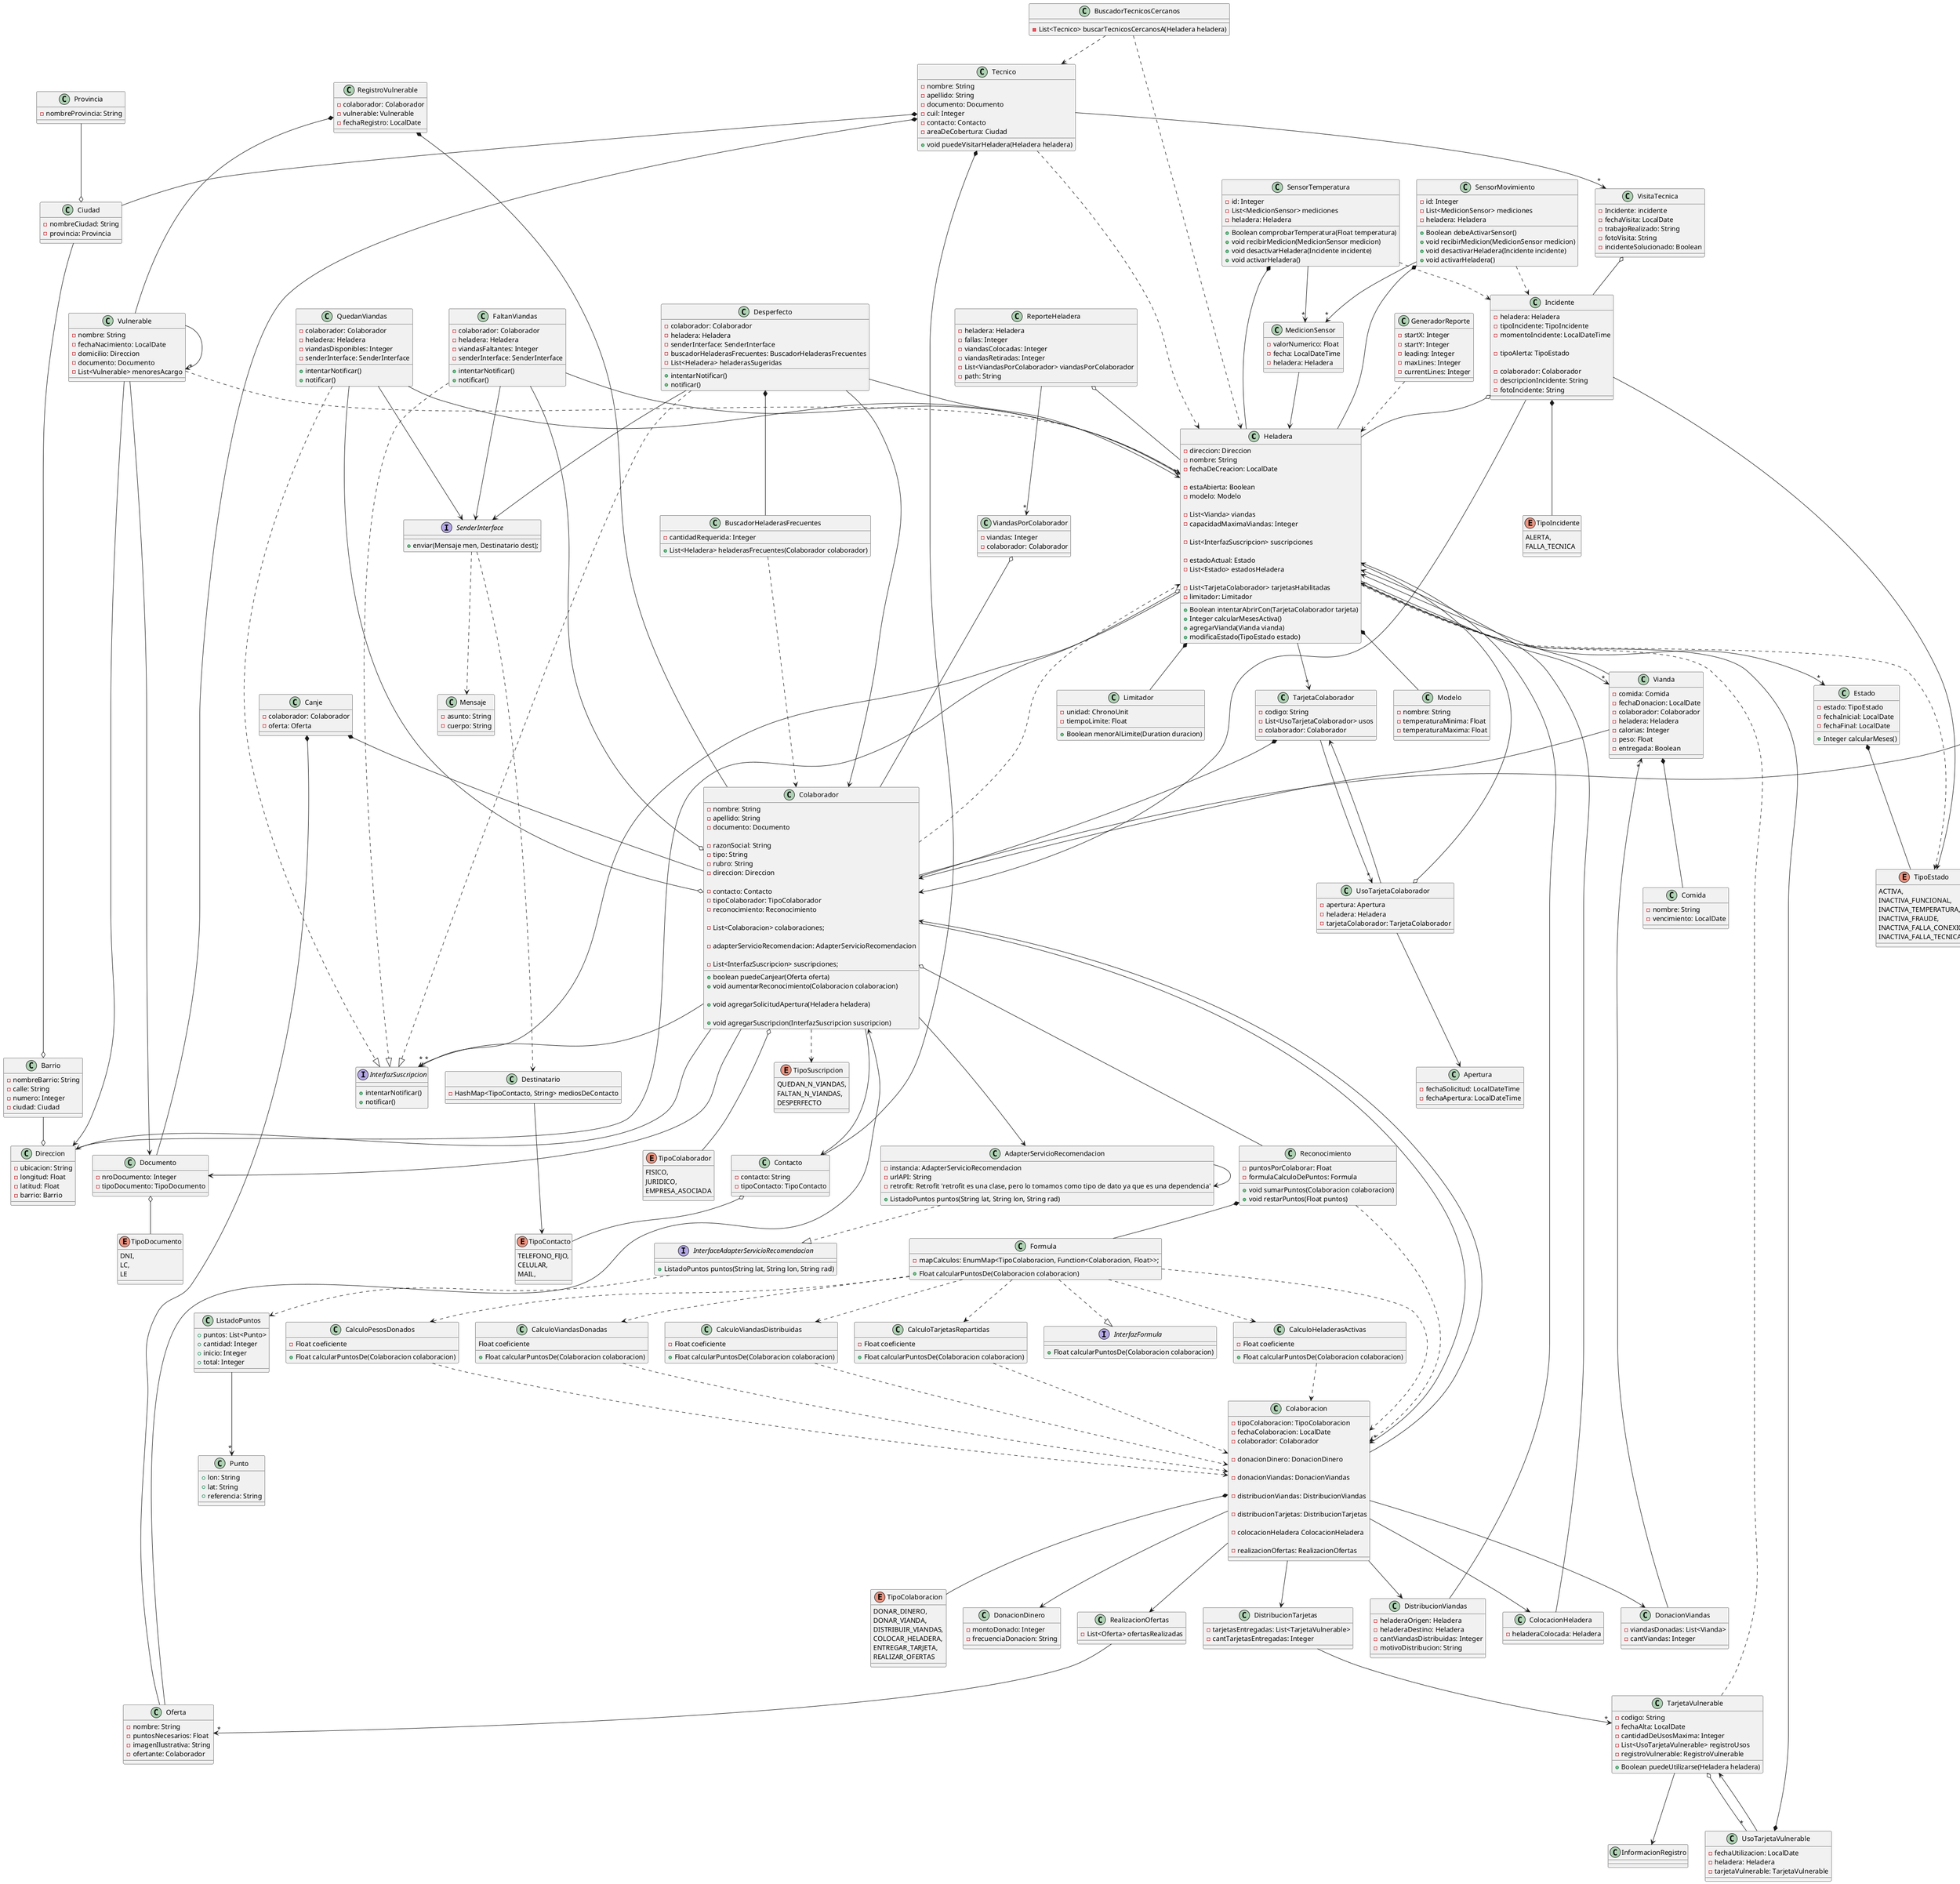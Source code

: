 @startuml
'========================================== Clases de la entrega 1 ============================================='

class Heladera {
    -direccion: Direccion
    -nombre: String
    -fechaDeCreacion: LocalDate

    -estaAbierta: Boolean
    -modelo: Modelo

    -List<Vianda> viandas
    -capacidadMaximaViandas: Integer

    -List<InterfazSuscripcion> suscripciones

    -estadoActual: Estado
    -List<Estado> estadosHeladera

    -List<TarjetaColaborador> tarjetasHabilitadas
    -limitador: Limitador

    +Boolean intentarAbrirCon(TarjetaColaborador tarjeta)
    +Integer calcularMesesActiva()
    +agregarVianda(Vianda vianda)
    +modificaEstado(TipoEstado estado)
}

class Direccion {
    -ubicacion: String
    -longitud: Float
    -latitud: Float
    -barrio: Barrio
}

class Barrio {
    -nombreBarrio: String
    -calle: String
    -numero: Integer
    -ciudad: Ciudad
}

class Ciudad {
    -nombreCiudad: String
    -provincia: Provincia
}

class Provincia {
    -nombreProvincia: String
}

class Vianda {
    -comida: Comida
    -fechaDonacion: LocalDate
    -colaborador: Colaborador
    -heladera: Heladera
    -calorias: Integer
    -peso: Float
    -entregada: Boolean
}

class Comida {
    -nombre: String
    -vencimiento: LocalDate
}

class Vulnerable {
    -nombre: String
    -fechaNacimiento: LocalDate
    -domicilio: Direccion
    -documento: Documento
    -List<Vulnerable> menoresAcargo
}

class Colaborador{
    'De Persona Fisica'
    -nombre: String
    -apellido: String
    -documento: Documento

    'De Persona Juridica'
    -razonSocial: String
    -tipo: String
    -rubro: String
    -direccion: Direccion

    -contacto: Contacto
    -tipoColaborador: TipoColaborador
    -reconocimiento: Reconocimiento

    -List<Colaboracion> colaboraciones;

    -adapterServicioRecomendacion: AdapterServicioRecomendacion

    -List<InterfazSuscripcion> suscripciones;

    +boolean puedeCanjear(Oferta oferta)
    +void aumentarReconocimiento(Colaboracion colaboracion)

    +void agregarSolicitudApertura(Heladera heladera)

    +void agregarSuscripcion(InterfazSuscripcion suscripcion)
}

enum TipoColaborador {
    FISICO,
    JURIDICO,
    EMPRESA_ASOCIADA
}

class Formulario {
    -List<Pregunta> preguntas
}

class RespuestaFormulario {
    -nombre: String
    -descripcion: String
    -List<Respuesta> respuestas
    -formulario: Formulario
    -colaborador: Colaborador
}

class Pregunta {
    -pregunta: String
    -esOpcional: Boolean
    -List<Opcion> opciones
    -tipoDeSuRespuesta: TipoPregunta
}

class Respuesta {
    -pregunta: Pregunta
    -tipoRespuesta: TipoPregunta
    -respuestaTextoLibre: String
    -List<Opcion> opciones
    -respuestaSingleChoice: Opcion
}

class Opcion {
    -opcion: String
}

enum TipoPregunta {
    MULTIPLE_CHOICE,
    SINGLE_CHOICE,
    TEXTO_LIBRE
}

class Colaboracion {
    -tipoColaboracion: TipoColaboracion
    -fechaColaboracion: LocalDate
    -colaborador: Colaborador

    -donacionDinero: DonacionDinero

    -donacionViandas: DonacionViandas

    -distribucionViandas: DistribucionViandas

    -distribucionTarjetas: DistribucionTarjetas

    -colocacionHeladera ColocacionHeladera

    -realizacionOfertas: RealizacionOfertas
}

enum TipoColaboracion {
    DONAR_DINERO,
    DONAR_VIANDA,
    DISTRIBUIR_VIANDAS,
    COLOCAR_HELADERA,
    ENTREGAR_TARJETA,
    REALIZAR_OFERTAS
}

class DonacionDinero {
    -montoDonado: Integer
    -frecuenciaDonacion: String
}

class DonacionViandas {
    -viandasDonadas: List<Vianda>
    -cantViandas: Integer
}

class DistribucionViandas {
    -heladeraOrigen: Heladera
    -heladeraDestino: Heladera
    -cantViandasDistribuidas: Integer
    -motivoDistribucion: String
}

class DistribucionTarjetas {
    -tarjetasEntregadas: List<TarjetaVulnerable>
    -cantTarjetasEntregadas: Integer
}

class ColocacionHeladera {
    -heladeraColocada: Heladera
}

class RealizacionOfertas {
    -List<Oferta> ofertasRealizadas
}

'========================================== Clases de la entrega 2 ============================================='

class Modelo{
    -nombre: String
    -temperaturaMinima: Float
    -temperaturaMaxima: Float
}

class SensorTemperatura{
    -id: Integer
    -List<MedicionSensor> mediciones
    -heladera: Heladera

    +Boolean comprobarTemperatura(Float temperatura)
    +void recibirMedicion(MedicionSensor medicion)
    +void desactivarHeladera(Incidente incidente)
    +void activarHeladera()
}

class MedicionSensor{
    -valorNumerico: Float
    -fecha: LocalDateTime
    -heladera: Heladera
}

class SensorMovimiento {
    -id: Integer
    -List<MedicionSensor> mediciones
    -heladera: Heladera

    +Boolean debeActivarSensor()
    +void recibirMedicion(MedicionSensor medicion)
    +void desactivarHeladera(Incidente incidente)
    +void activarHeladera()
}

class Reconocimiento {
    -puntosPorColaborar: Float
    -formulaCalculoDePuntos: Formula

    +void sumarPuntos(Colaboracion colaboracion)
    +void restarPuntos(Float puntos)
}

interface InterfazFormula {
    +Float calcularPuntosDe(Colaboracion colaboracion)
}

class Formula {
    -mapCalculos: EnumMap<TipoColaboracion, Function<Colaboracion, Float>>;

    +Float calcularPuntosDe(Colaboracion colaboracion)
}

class CalculoPesosDonados {
    -Float coeficiente

    +Float calcularPuntosDe(Colaboracion colaboracion)
}

class CalculoViandasDonadas {
    Float coeficiente

    +Float calcularPuntosDe(Colaboracion colaboracion)
}

class CalculoViandasDistribuidas {
    -Float coeficiente

    +Float calcularPuntosDe(Colaboracion colaboracion)
}

class CalculoTarjetasRepartidas {
    -Float coeficiente

    +Float calcularPuntosDe(Colaboracion colaboracion)
}

class CalculoHeladerasActivas {
    -Float coeficiente

    +Float calcularPuntosDe(Colaboracion colaboracion)
}

class TarjetaVulnerable {
    -codigo: String
    -fechaAlta: LocalDate
    -cantidadDeUsosMaxima: Integer
    -List<UsoTarjetaVulnerable> registroUsos
    -registroVulnerable: RegistroVulnerable

    +Boolean puedeUtilizarse(Heladera heladera)
}

class UsoTarjetaVulnerable {
    -fechaUtilizacion: LocalDate
    -heladera: Heladera
    -tarjetaVulnerable: TarjetaVulnerable
}

class RegistroVulnerable {
    -colaborador: Colaborador
    -vulnerable: Vulnerable
    -fechaRegistro: LocalDate
}

class Tecnico {
    -nombre: String
    -apellido: String
    -documento: Documento
    -cuil: Integer
    -contacto: Contacto
    -areaDeCobertura: Ciudad

    +void puedeVisitarHeladera(Heladera heladera)
}

enum TipoDocumento {
    DNI,
    LC,
    LE
}

class Oferta {
    -nombre: String
    -puntosNecesarios: Float
    -imagenIlustrativa: String
    -ofertante: Colaborador
}

class Canje {
    -colaborador: Colaborador
    -oferta: Oferta
}

class Documento {
    -nroDocumento: Integer
    -tipoDocumento: TipoDocumento
}

class Contacto {
    -contacto: String
    -tipoContacto: TipoContacto
}

enum TipoContacto {
    TELEFONO_FIJO,
    CELULAR,
    MAIL,
}

interface InterfaceAdapterServicioRecomendacion {
    +ListadoPuntos puntos(String lat, String lon, String rad)
}

class AdapterServicioRecomendacion{
    -instancia: AdapterServicioRecomendacion
    -urlAPI: String
    -retrofit: Retrofit 'retrofit es una clase, pero lo tomamos como tipo de dato ya que es una dependencia'

    +ListadoPuntos puntos(String lat, String lon, String rad)
}

class ListadoPuntos {
    +puntos: List<Punto>
    +cantidad: Integer
    +inicio: Integer
    +total: Integer
}

class Punto {
    +lon: String
    +lat: String
    +referencia: String
}

class Estado{
    -estado: TipoEstado
    -fechaInicial: LocalDate
    -fechaFinal: LocalDate

    +Integer calcularMeses()
}

enum TipoEstado{
    ACTIVA,
    INACTIVA_FUNCIONAL,
    INACTIVA_TEMPERATURA,
    INACTIVA_FRAUDE,
    INACTIVA_FALLA_CONEXION
    INACTIVA_FALLA_TECNICA
}

'========================================== Clases de la entrega 3 ============================================='

class TarjetaColaborador {
    -codigo: String
    -List<UsoTarjetaColaborador> usos
    -colaborador: Colaborador
}

class UsoTarjetaColaborador {
    -apertura: Apertura
    -heladera: Heladera
    -tarjetaColaborador: TarjetaColaborador
}

class Apertura {
    -fechaSolicitud: LocalDateTime
    -fechaApertura: LocalDateTime
}

class Limitador {
    -unidad: ChronoUnit
    -tiempoLimite: Float

    +Boolean menorAlLimite(Duration duracion)
}

class Incidente {
    -heladera: Heladera
    -tipoIncidente: TipoIncidente
    -momentoIncidente: LocalDateTime

    'Alerta'
    -tipoAlerta: TipoEstado

    'Falla Tecnica'
    -colaborador: Colaborador
    -descripcionIncidente: String
    -fotoIncidente: String
}

enum TipoIncidente {
    ALERTA,
    FALLA_TECNICA
}

class VisitaTecnica {
    -Incidente: incidente
    -fechaVisita: LocalDate
    -trabajoRealizado: String
    -fotoVisita: String
    -incidenteSolucionado: Boolean
}

interface InterfazSuscripcion {
    +intentarNotificar()
    +notificar()
}

enum TipoSuscripcion {
    QUEDAN_N_VIANDAS,
    FALTAN_N_VIANDAS,
    DESPERFECTO
}

class QuedanViandas {
    -colaborador: Colaborador
    -heladera: Heladera
    -viandasDisponibles: Integer
    -senderInterface: SenderInterface

    +intentarNotificar()
    +notificar()
}

class FaltanViandas {
    -colaborador: Colaborador
    -heladera: Heladera
    -viandasFaltantes: Integer
    -senderInterface: SenderInterface

    +intentarNotificar()
    +notificar()
}

class Desperfecto {
    -colaborador: Colaborador
    -heladera: Heladera
    -senderInterface: SenderInterface
    -buscadorHeladerasFrecuentes: BuscadorHeladerasFrecuentes
    -List<Heladera> heladerasSugeridas

    +intentarNotificar()
    +notificar()
}

class GeneradorReporte {
    -startX: Integer
    -startY: Integer
    -leading: Integer
    -maxLines: Integer
    -currentLines: Integer
}

class ReporteHeladera {
    -heladera: Heladera
    -fallas: Integer
    -viandasColocadas: Integer
    -viandasRetiradas: Integer
    -List<ViandasPorColaborador> viandasPorColaborador
    -path: String
}

class ViandasPorColaborador {
    -viandas: Integer
    -colaborador: Colaborador
}

interface SenderInterface {
    +enviar(Mensaje men, Destinatario dest);
}

class Mensaje {
    -asunto: String
    -cuerpo: String
}

class Destinatario {
    -HashMap<TipoContacto, String> mediosDeContacto
}

class BuscadorTecnicosCercanos {
    -List<Tecnico> buscarTecnicosCercanosA(Heladera heladera)
}

class BuscadorHeladerasFrecuentes {
    -cantidadRequerida: Integer

    +List<Heladera> heladerasFrecuentes(Colaborador colaborador)
}

'================================================== Relaciones ================================================'

'DIRECCIONES'
Barrio --o Direccion
Provincia --o Ciudad
Ciudad --o Barrio

'HELADERA'
Heladera o-- Direccion
Heladera -->"*" Vianda
Heladera *-- Modelo
Heladera -->"*" InterfazSuscripcion
Heladera -->"*" Estado
Heladera ..> TipoEstado
Heladera *-- Limitador
Heladera -->"*" TarjetaColaborador

'VIANDA'
Vianda *-- Comida
Vianda --> Colaborador
Vianda --> Heladera

'SENSORES'
SensorMovimiento *-- Heladera
SensorTemperatura *-- Heladera
SensorTemperatura -->"*"MedicionSensor
SensorMovimiento -->"*"MedicionSensor
SensorMovimiento ..> Incidente
SensorTemperatura ..> Incidente
MedicionSensor --> Heladera

'COLABORADOR'
Colaborador ---> Documento
Colaborador ---> Direccion
Colaborador ---> Contacto
Colaborador o--- TipoColaborador
Colaborador o--- Reconocimiento
Colaborador ---> AdapterServicioRecomendacion
Colaborador ..> Heladera
Colaborador ..> TipoSuscripcion
Colaborador -->"*" InterfazSuscripcion
Colaborador -->"*" Colaboracion

'DOCUMENTO'
Documento o-- TipoDocumento

'CONTACTO'
Contacto o-- TipoContacto

'SERVICIO RECOMENDACION'
AdapterServicioRecomendacion --> AdapterServicioRecomendacion
AdapterServicioRecomendacion ..|> InterfaceAdapterServicioRecomendacion
InterfaceAdapterServicioRecomendacion ..> ListadoPuntos
ListadoPuntos -->"*" Punto

'RECONOCIMIENTO'
Reconocimiento *-- Formula
Reconocimiento ..> Colaboracion

'FORMULA'
Formula ..|> InterfazFormula
Formula ..> Colaboracion
Formula ..> CalculoPesosDonados
Formula ..> CalculoViandasDonadas
Formula ..> CalculoTarjetasRepartidas
Formula ..> CalculoHeladerasActivas
Formula ..> CalculoViandasDistribuidas

'RESPUESTA FORMULARIO'
RespuestaFormulario o--"*" Respuesta
RespuestaFormulario *-- Formulario
RespuestaFormulario *-- Colaborador

'FORMULARIO'
Formulario o--"*" Pregunta

'PREGUNTA'
Pregunta -->"*" Opcion
Pregunta *-- TipoPregunta

'RESPUESTA'
Respuesta o-- Pregunta
Respuesta *-- TipoPregunta
Respuesta -->"*" Opcion

'COLABORACION'
Colaboracion *-- TipoColaboracion
Colaboracion --> DonacionViandas
Colaboracion --> DistribucionViandas
Colaboracion --> DistribucionTarjetas
Colaboracion --> RealizacionOfertas
Colaboracion --> ColocacionHeladera
Colaboracion --> DonacionDinero
Colaboracion --> Colaborador

DonacionViandas -->"*" Vianda
DistribucionViandas --> Heladera
DistribucionTarjetas -->"*" TarjetaVulnerable
RealizacionOfertas -->"*" Oferta
Oferta --> Colaborador
ColocacionHeladera --> Heladera

'TARJETA'
TarjetaVulnerable o---"*" UsoTarjetaVulnerable
TarjetaVulnerable ---> InformacionRegistro
TarjetaVulnerable ...> Heladera

'USO TARJETA VULNERABLE'
UsoTarjetaVulnerable *--- Heladera
UsoTarjetaVulnerable --> TarjetaVulnerable

'INFORMACION REGISTRO'
RegistroVulnerable *--- Colaborador
RegistroVulnerable *--- Vulnerable

'VULNERABLE'
Vulnerable ---> Direccion
Vulnerable ---> Documento
Vulnerable --->"*" Vulnerable
Vulnerable ..> Heladera

'TECNICO'
Tecnico *- Documento
Tecnico *-- Contacto
Tecnico *-- Ciudad
Tecnico -->"*" VisitaTecnica
Tecnico ..> Heladera

'CANJE'
Canje *-- Colaborador
Canje *-- Oferta

'CALCULOS'
CalculoPesosDonados ..> Colaboracion
CalculoViandasDonadas ..> Colaboracion
CalculoTarjetasRepartidas ..> Colaboracion
CalculoHeladerasActivas ..> Colaboracion
CalculoViandasDistribuidas ..> Colaboracion

'ESTADO'
Estado *-- TipoEstado

'TARJETA DEL COLABORADOR'
TarjetaColaborador -->"*" UsoTarjetaColaborador
TarjetaColaborador *-- Colaborador

'USO TARJETA DEL COLABORADOR'
UsoTarjetaColaborador --> Apertura
UsoTarjetaColaborador o-- Heladera
UsoTarjetaColaborador --> TarjetaColaborador

'INCIDENTE'
Incidente o-- Heladera
Incidente *-- TipoIncidente
Incidente --> TipoEstado
Incidente --> Colaborador

'VISITA TECNICA'
VisitaTecnica o-- Incidente

'REPORTES'
ReporteHeladera o-- Heladera
ReporteHeladera -->"*" ViandasPorColaborador
ViandasPorColaborador o-- Colaborador

'INTERFAZ SUSCRIPCION'
Desperfecto ..|> InterfazSuscripcion
QuedanViandas ..|> InterfazSuscripcion
FaltanViandas ..|> InterfazSuscripcion

'DESPERFECTO'
Desperfecto --> SenderInterface
Desperfecto --> Colaborador
Desperfecto -->"*" Heladera
Desperfecto *-- BuscadorHeladerasFrecuentes

'QUEDAN_VIANDAS'
QuedanViandas --o Colaborador
QuedanViandas --o Heladera
QuedanViandas --> SenderInterface

'FALTAN_VIANDAS'
FaltanViandas --o Colaborador
FaltanViandas --o Heladera
FaltanViandas --> SenderInterface

'SENDER'
SenderInterface ..> Mensaje
SenderInterface ..> Destinatario

'DESTINATARIO'
Destinatario --> TipoContacto

'BUSCADOR TECNICOS'
BuscadorTecnicosCercanos ..> Heladera
BuscadorTecnicosCercanos ..> Tecnico

'BUSCADOR HELADERAS'
BuscadorHeladerasFrecuentes ..> Colaborador

'GENERADOR REPORTES'
GeneradorReporte ..> Heladera

@enduml
